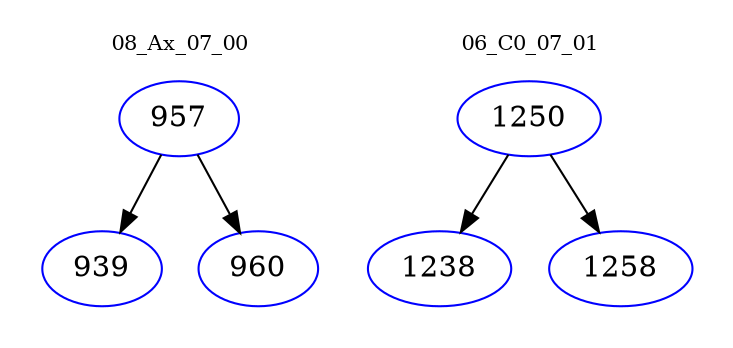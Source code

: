 digraph{
subgraph cluster_0 {
color = white
label = "08_Ax_07_00";
fontsize=10;
T0_957 [label="957", color="blue"]
T0_957 -> T0_939 [color="black"]
T0_939 [label="939", color="blue"]
T0_957 -> T0_960 [color="black"]
T0_960 [label="960", color="blue"]
}
subgraph cluster_1 {
color = white
label = "06_C0_07_01";
fontsize=10;
T1_1250 [label="1250", color="blue"]
T1_1250 -> T1_1238 [color="black"]
T1_1238 [label="1238", color="blue"]
T1_1250 -> T1_1258 [color="black"]
T1_1258 [label="1258", color="blue"]
}
}

